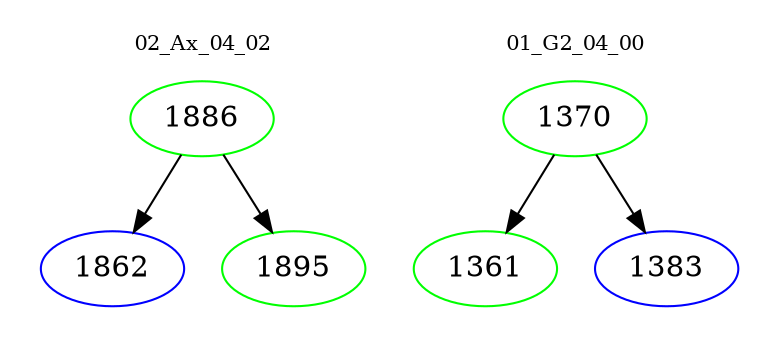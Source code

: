 digraph{
subgraph cluster_0 {
color = white
label = "02_Ax_04_02";
fontsize=10;
T0_1886 [label="1886", color="green"]
T0_1886 -> T0_1862 [color="black"]
T0_1862 [label="1862", color="blue"]
T0_1886 -> T0_1895 [color="black"]
T0_1895 [label="1895", color="green"]
}
subgraph cluster_1 {
color = white
label = "01_G2_04_00";
fontsize=10;
T1_1370 [label="1370", color="green"]
T1_1370 -> T1_1361 [color="black"]
T1_1361 [label="1361", color="green"]
T1_1370 -> T1_1383 [color="black"]
T1_1383 [label="1383", color="blue"]
}
}
